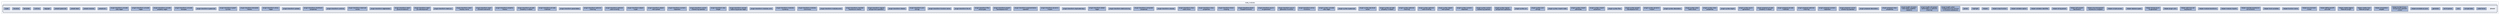 digraph "pkiclassroomrescheduler/src/main/frontend/node_modules/@babel"
{
 // LATEX_PDF_SIZE
  bgcolor="transparent";
  edge [fontname=Helvetica,fontsize=10,labelfontname=Helvetica,labelfontsize=10];
  node [fontname=Helvetica,fontsize=10,shape=box,height=0.2,width=0.4];
  compound=true
  subgraph clusterdir_72953eda66ccb3a2722c28e1c3e6c23b {
    graph [ bgcolor="#edf0f7", pencolor="grey50", label="node_modules", fontname=Helvetica,fontsize=10 style="filled,dashed", URL="dir_72953eda66ccb3a2722c28e1c3e6c23b.html",tooltip=""]
  subgraph clusterdir_bc8070c8b402176472541bb6f0cba6df {
    graph [ bgcolor="#edf0f7", pencolor="grey25", label="", fontname=Helvetica,fontsize=10 style="filled,bold", URL="dir_bc8070c8b402176472541bb6f0cba6df.html",tooltip=""]
    dir_bc8070c8b402176472541bb6f0cba6df [shape=plaintext, label="@babel"];
  dir_638405b8b532917b7e30e543527e7bd1 [label="code-frame", fillcolor="#a2b4d6", color="grey25", style="filled", URL="dir_638405b8b532917b7e30e543527e7bd1.html",tooltip=""];
  dir_4138db50b683ce784be39bea31282179 [label="compat-data", fillcolor="#a2b4d6", color="grey25", style="filled", URL="dir_4138db50b683ce784be39bea31282179.html",tooltip=""];
  dir_00d4c8d8bbf3791bd4d0ca61cea06a78 [label="core", fillcolor="#a2b4d6", color="grey25", style="filled", URL="dir_00d4c8d8bbf3791bd4d0ca61cea06a78.html",tooltip=""];
  dir_526368fe134fe3969c7355dfec6eefe2 [label="eslint-parser", fillcolor="#a2b4d6", color="grey25", style="filled", URL="dir_526368fe134fe3969c7355dfec6eefe2.html",tooltip=""];
  dir_c18fed8aa59f21c6e65a98257ec8652a [label="generator", fillcolor="#a2b4d6", color="grey25", style="filled", URL="dir_c18fed8aa59f21c6e65a98257ec8652a.html",tooltip=""];
  dir_5e69c0bc86992aa6151f3eba15c4977d [label="helper-annotate-as-pure", fillcolor="#a2b4d6", color="grey25", style="filled", URL="dir_5e69c0bc86992aa6151f3eba15c4977d.html",tooltip=""];
  dir_715e534db8237bd0ca31885ba2432e35 [label="helper-builder-binary\l-assignment-operator\l-visitor", fillcolor="#a2b4d6", color="grey25", style="filled", URL="dir_715e534db8237bd0ca31885ba2432e35.html",tooltip=""];
  dir_de465b81b49a09d40610b4e81225e684 [label="helper-compilation\l-targets", fillcolor="#a2b4d6", color="grey25", style="filled", URL="dir_de465b81b49a09d40610b4e81225e684.html",tooltip=""];
  dir_334e49fa8245a723a6eaa8effffbed4b [label="helper-create-class\l-features-plugin", fillcolor="#a2b4d6", color="grey25", style="filled", URL="dir_334e49fa8245a723a6eaa8effffbed4b.html",tooltip=""];
  dir_3ee523c6038cb977675879c670a80b9d [label="helper-create-regexp\l-features-plugin", fillcolor="#a2b4d6", color="grey25", style="filled", URL="dir_3ee523c6038cb977675879c670a80b9d.html",tooltip=""];
  dir_3367ece5e4d2591f416799e8fcf73f33 [label="helper-define-polyfill\l-provider", fillcolor="#a2b4d6", color="grey25", style="filled", URL="dir_3367ece5e4d2591f416799e8fcf73f33.html",tooltip=""];
  dir_f59b529fca65d55a0ef4e5bed6af68f6 [label="helper-environment\l-visitor", fillcolor="#a2b4d6", color="grey25", style="filled", URL="dir_f59b529fca65d55a0ef4e5bed6af68f6.html",tooltip=""];
  dir_b0037840116fb08baed568e4f0f1f144 [label="helper-function-name", fillcolor="#a2b4d6", color="grey25", style="filled", URL="dir_b0037840116fb08baed568e4f0f1f144.html",tooltip=""];
  dir_749abd265d99b050a3b765c61529199d [label="helper-hoist-variables", fillcolor="#a2b4d6", color="grey25", style="filled", URL="dir_749abd265d99b050a3b765c61529199d.html",tooltip=""];
  dir_6d8c5bca0576573aa20b549832f881bf [label="helper-member-expression\l-to-functions", fillcolor="#a2b4d6", color="grey25", style="filled", URL="dir_6d8c5bca0576573aa20b549832f881bf.html",tooltip=""];
  dir_e9ecc4b43d2b33931f85fd8fdfbfa306 [label="helper-module-imports", fillcolor="#a2b4d6", color="grey25", style="filled", URL="dir_e9ecc4b43d2b33931f85fd8fdfbfa306.html",tooltip=""];
  dir_385d8384f1b09c6bdd6531c4732dc069 [label="helper-module-transforms", fillcolor="#a2b4d6", color="grey25", style="filled", URL="dir_385d8384f1b09c6bdd6531c4732dc069.html",tooltip=""];
  dir_7155278023545648415fc5e32e8d4246 [label="helper-optimise-call\l-expression", fillcolor="#a2b4d6", color="grey25", style="filled", URL="dir_7155278023545648415fc5e32e8d4246.html",tooltip=""];
  dir_607b46befc51345af7165fedf9c5a87b [label="helper-plugin-utils", fillcolor="#a2b4d6", color="grey25", style="filled", URL="dir_607b46befc51345af7165fedf9c5a87b.html",tooltip=""];
  dir_726f2bf4aa1c83187226f3e11834c2c7 [label="helper-remap-async\l-to-generator", fillcolor="#a2b4d6", color="grey25", style="filled", URL="dir_726f2bf4aa1c83187226f3e11834c2c7.html",tooltip=""];
  dir_acd02292d715b3a2c8c75b2aa798bd60 [label="helper-replace-supers", fillcolor="#a2b4d6", color="grey25", style="filled", URL="dir_acd02292d715b3a2c8c75b2aa798bd60.html",tooltip=""];
  dir_edae8437004c5f0b6c5c9c3aef94352a [label="helper-simple-access", fillcolor="#a2b4d6", color="grey25", style="filled", URL="dir_edae8437004c5f0b6c5c9c3aef94352a.html",tooltip=""];
  dir_5e109cf9414f2bc70843bf7393c89fa7 [label="helper-skip-transparent\l-expression-wrappers", fillcolor="#a2b4d6", color="grey25", style="filled", URL="dir_5e109cf9414f2bc70843bf7393c89fa7.html",tooltip=""];
  dir_a47ad6b8af029359ac464a5d25d87869 [label="helper-split-export\l-declaration", fillcolor="#a2b4d6", color="grey25", style="filled", URL="dir_a47ad6b8af029359ac464a5d25d87869.html",tooltip=""];
  dir_771110f6f2d346d802deb1d74d8603e7 [label="helper-string-parser", fillcolor="#a2b4d6", color="grey25", style="filled", URL="dir_771110f6f2d346d802deb1d74d8603e7.html",tooltip=""];
  dir_07d024f739ae82fc83cf3593a5d9d63c [label="helper-validator-identifier", fillcolor="#a2b4d6", color="grey25", style="filled", URL="dir_07d024f739ae82fc83cf3593a5d9d63c.html",tooltip=""];
  dir_0fb58dc50d0316c40c2f20d4e71726d3 [label="helper-validator-option", fillcolor="#a2b4d6", color="grey25", style="filled", URL="dir_0fb58dc50d0316c40c2f20d4e71726d3.html",tooltip=""];
  dir_970fce0a06c0bb3af7fd473ae763087e [label="helper-wrap-function", fillcolor="#a2b4d6", color="grey25", style="filled", URL="dir_970fce0a06c0bb3af7fd473ae763087e.html",tooltip=""];
  dir_153cf18641f24fbc5eed4b2aa9f37e77 [label="helpers", fillcolor="#a2b4d6", color="grey25", style="filled", URL="dir_153cf18641f24fbc5eed4b2aa9f37e77.html",tooltip=""];
  dir_e131cc27bd8233075e036b85b7084697 [label="highlight", fillcolor="#a2b4d6", color="grey25", style="filled", URL="dir_e131cc27bd8233075e036b85b7084697.html",tooltip=""];
  dir_ea2b461b244295b0e7c84d0f7ca3826c [label="parser", fillcolor="#a2b4d6", color="grey25", style="filled", URL="dir_ea2b461b244295b0e7c84d0f7ca3826c.html",tooltip=""];
  dir_950a4357aa2e573784565bd0157e7178 [label="plugin-bugfix-safari\l-id-destructuring-collision\l-in-function-expression", fillcolor="#a2b4d6", color="grey25", style="filled", URL="dir_950a4357aa2e573784565bd0157e7178.html",tooltip=""];
  dir_ecc04e68d2de0204f90c9c8a65322db1 [label="plugin-bugfix-v8-spread\l-parameters-in-optional\l-chaining", fillcolor="#a2b4d6", color="grey25", style="filled", URL="dir_ecc04e68d2de0204f90c9c8a65322db1.html",tooltip=""];
  dir_b6fed1664dd7cf1fcf0b41a26ab20fc9 [label="plugin-bugfix-v8-static\l-class-fields-redefine\l-readonly", fillcolor="#a2b4d6", color="grey25", style="filled", URL="dir_b6fed1664dd7cf1fcf0b41a26ab20fc9.html",tooltip=""];
  dir_580f4ff2b4e50d94005d3bd4ac819292 [label="plugin-proposal-class\l-properties", fillcolor="#a2b4d6", color="grey25", style="filled", URL="dir_580f4ff2b4e50d94005d3bd4ac819292.html",tooltip=""];
  dir_db8510a850ccac17e476a35e5254e774 [label="plugin-proposal-decorators", fillcolor="#a2b4d6", color="grey25", style="filled", URL="dir_db8510a850ccac17e476a35e5254e774.html",tooltip=""];
  dir_9ba5622bc8b23c2c58abaf7caddbea22 [label="plugin-proposal-nullish\l-coalescing-operator", fillcolor="#a2b4d6", color="grey25", style="filled", URL="dir_9ba5622bc8b23c2c58abaf7caddbea22.html",tooltip=""];
  dir_ae95e189db614f00eab990c39536f671 [label="plugin-proposal-numeric\l-separator", fillcolor="#a2b4d6", color="grey25", style="filled", URL="dir_ae95e189db614f00eab990c39536f671.html",tooltip=""];
  dir_0e8978006b4993d6c1d657e7f22eb360 [label="plugin-proposal-optional\l-chaining", fillcolor="#a2b4d6", color="grey25", style="filled", URL="dir_0e8978006b4993d6c1d657e7f22eb360.html",tooltip=""];
  dir_ee0fb76f5136f4a03e2c2542d1755b6a [label="plugin-proposal-private\l-methods", fillcolor="#a2b4d6", color="grey25", style="filled", URL="dir_ee0fb76f5136f4a03e2c2542d1755b6a.html",tooltip=""];
  dir_8b19efd8f12da11e6d5a883665c1dd0a [label="plugin-proposal-private\l-property-in-object", fillcolor="#a2b4d6", color="grey25", style="filled", URL="dir_8b19efd8f12da11e6d5a883665c1dd0a.html",tooltip=""];
  dir_be2c79dfec4ea8c983736efb641cfa0f [label="plugin-syntax-async\l-generators", fillcolor="#a2b4d6", color="grey25", style="filled", URL="dir_be2c79dfec4ea8c983736efb641cfa0f.html",tooltip=""];
  dir_fe7cd182fbd33099fbab145c57deafbe [label="plugin-syntax-bigint", fillcolor="#a2b4d6", color="grey25", style="filled", URL="dir_fe7cd182fbd33099fbab145c57deafbe.html",tooltip=""];
  dir_c5a6bf5fec290be98ee7ab9307c010bb [label="plugin-syntax-class\l-properties", fillcolor="#a2b4d6", color="grey25", style="filled", URL="dir_c5a6bf5fec290be98ee7ab9307c010bb.html",tooltip=""];
  dir_0518213f6802b5d813baefea608b7792 [label="plugin-syntax-class\l-static-block", fillcolor="#a2b4d6", color="grey25", style="filled", URL="dir_0518213f6802b5d813baefea608b7792.html",tooltip=""];
  dir_ebdb22017dd82362e25605d4f1257b65 [label="plugin-syntax-decorators", fillcolor="#a2b4d6", color="grey25", style="filled", URL="dir_ebdb22017dd82362e25605d4f1257b65.html",tooltip=""];
  dir_f3d8fe95a65e7707bf3c7867ba3c7fb1 [label="plugin-syntax-dynamic\l-import", fillcolor="#a2b4d6", color="grey25", style="filled", URL="dir_f3d8fe95a65e7707bf3c7867ba3c7fb1.html",tooltip=""];
  dir_29bfde106c413eae8dc59dab4f8927bc [label="plugin-syntax-export\l-namespace-from", fillcolor="#a2b4d6", color="grey25", style="filled", URL="dir_29bfde106c413eae8dc59dab4f8927bc.html",tooltip=""];
  dir_9573b1c586c9cefeb0691c7452222113 [label="plugin-syntax-flow", fillcolor="#a2b4d6", color="grey25", style="filled", URL="dir_9573b1c586c9cefeb0691c7452222113.html",tooltip=""];
  dir_cb62c952b037b816fc7bec39e4f2b68a [label="plugin-syntax-import\l-assertions", fillcolor="#a2b4d6", color="grey25", style="filled", URL="dir_cb62c952b037b816fc7bec39e4f2b68a.html",tooltip=""];
  dir_c99dde1b19d29c48eb026376ec54ed00 [label="plugin-syntax-import\l-attributes", fillcolor="#a2b4d6", color="grey25", style="filled", URL="dir_c99dde1b19d29c48eb026376ec54ed00.html",tooltip=""];
  dir_07659f5d23d54368d8d55012906a4629 [label="plugin-syntax-import-meta", fillcolor="#a2b4d6", color="grey25", style="filled", URL="dir_07659f5d23d54368d8d55012906a4629.html",tooltip=""];
  dir_4e182bbf4dc365b7e13456677cbaf8f8 [label="plugin-syntax-json\l-strings", fillcolor="#a2b4d6", color="grey25", style="filled", URL="dir_4e182bbf4dc365b7e13456677cbaf8f8.html",tooltip=""];
  dir_08903297e7555f5228f9e4bddc5546a6 [label="plugin-syntax-jsx", fillcolor="#a2b4d6", color="grey25", style="filled", URL="dir_08903297e7555f5228f9e4bddc5546a6.html",tooltip=""];
  dir_312eae1a069a721c42a338700b3e6a2a [label="plugin-syntax-logical\l-assignment-operators", fillcolor="#a2b4d6", color="grey25", style="filled", URL="dir_312eae1a069a721c42a338700b3e6a2a.html",tooltip=""];
  dir_ccdf84e1767a55339c469af66df9634a [label="plugin-syntax-nullish\l-coalescing-operator", fillcolor="#a2b4d6", color="grey25", style="filled", URL="dir_ccdf84e1767a55339c469af66df9634a.html",tooltip=""];
  dir_2575d0d1e47ee4d244b03a58af7555c6 [label="plugin-syntax-numeric\l-separator", fillcolor="#a2b4d6", color="grey25", style="filled", URL="dir_2575d0d1e47ee4d244b03a58af7555c6.html",tooltip=""];
  dir_e63775bcd9f4471a06edcc6bacbd249f [label="plugin-syntax-object\l-rest-spread", fillcolor="#a2b4d6", color="grey25", style="filled", URL="dir_e63775bcd9f4471a06edcc6bacbd249f.html",tooltip=""];
  dir_d2d95bf4b1fb92f307af76bc67711f18 [label="plugin-syntax-optional\l-catch-binding", fillcolor="#a2b4d6", color="grey25", style="filled", URL="dir_d2d95bf4b1fb92f307af76bc67711f18.html",tooltip=""];
  dir_00edf71bb2ff6e04eaa599dd82720a4d [label="plugin-syntax-optional\l-chaining", fillcolor="#a2b4d6", color="grey25", style="filled", URL="dir_00edf71bb2ff6e04eaa599dd82720a4d.html",tooltip=""];
  dir_b97de5912592c86feb3e67fc2453d885 [label="plugin-syntax-private\l-property-in-object", fillcolor="#a2b4d6", color="grey25", style="filled", URL="dir_b97de5912592c86feb3e67fc2453d885.html",tooltip=""];
  dir_6432d2843baa537f4a5f701dbb4d22a9 [label="plugin-syntax-top-level\l-await", fillcolor="#a2b4d6", color="grey25", style="filled", URL="dir_6432d2843baa537f4a5f701dbb4d22a9.html",tooltip=""];
  dir_3c634e9912d4eeabf030d4bed0005006 [label="plugin-syntax-typescript", fillcolor="#a2b4d6", color="grey25", style="filled", URL="dir_3c634e9912d4eeabf030d4bed0005006.html",tooltip=""];
  dir_d7c8c83dc1cf231b9269c067e90d385a [label="plugin-syntax-unicode\l-sets-regex", fillcolor="#a2b4d6", color="grey25", style="filled", URL="dir_d7c8c83dc1cf231b9269c067e90d385a.html",tooltip=""];
  dir_2c403598a527e20a9d9007b961fe6715 [label="plugin-transform-arrow\l-functions", fillcolor="#a2b4d6", color="grey25", style="filled", URL="dir_2c403598a527e20a9d9007b961fe6715.html",tooltip=""];
  dir_eac617e2e8a893ef03216dd5589f2b13 [label="plugin-transform-async\l-generator-functions", fillcolor="#a2b4d6", color="grey25", style="filled", URL="dir_eac617e2e8a893ef03216dd5589f2b13.html",tooltip=""];
  dir_25b26bcb04a0a482cb80c1b26ada60cd [label="plugin-transform-async\l-to-generator", fillcolor="#a2b4d6", color="grey25", style="filled", URL="dir_25b26bcb04a0a482cb80c1b26ada60cd.html",tooltip=""];
  dir_782d9060ac9515e9b27d2a7e9f29a727 [label="plugin-transform-block\l-scoped-functions", fillcolor="#a2b4d6", color="grey25", style="filled", URL="dir_782d9060ac9515e9b27d2a7e9f29a727.html",tooltip=""];
  dir_3938b8812d0409d7e6fd10102564f551 [label="plugin-transform-block\l-scoping", fillcolor="#a2b4d6", color="grey25", style="filled", URL="dir_3938b8812d0409d7e6fd10102564f551.html",tooltip=""];
  dir_6e309834de14ce73d6c645601ef281e3 [label="plugin-transform-class\l-properties", fillcolor="#a2b4d6", color="grey25", style="filled", URL="dir_6e309834de14ce73d6c645601ef281e3.html",tooltip=""];
  dir_52e7595006253cb6148a3ee0c1af41d9 [label="plugin-transform-class\l-static-block", fillcolor="#a2b4d6", color="grey25", style="filled", URL="dir_52e7595006253cb6148a3ee0c1af41d9.html",tooltip=""];
  dir_fe905d9b4c1f5e403880563cd0079fae [label="plugin-transform-classes", fillcolor="#a2b4d6", color="grey25", style="filled", URL="dir_fe905d9b4c1f5e403880563cd0079fae.html",tooltip=""];
  dir_704e10aea148e2dd27c99bcf111593e0 [label="plugin-transform-computed\l-properties", fillcolor="#a2b4d6", color="grey25", style="filled", URL="dir_704e10aea148e2dd27c99bcf111593e0.html",tooltip=""];
  dir_69e3ddb41315c1e6ef2d494711df6763 [label="plugin-transform-destructuring", fillcolor="#a2b4d6", color="grey25", style="filled", URL="dir_69e3ddb41315c1e6ef2d494711df6763.html",tooltip=""];
  dir_4ac6419c8049453049f8cb1f5d78e14b [label="plugin-transform-dotall\l-regex", fillcolor="#a2b4d6", color="grey25", style="filled", URL="dir_4ac6419c8049453049f8cb1f5d78e14b.html",tooltip=""];
  dir_74d9754e7349f28bfcf1019dd9d549b4 [label="plugin-transform-duplicate-keys", fillcolor="#a2b4d6", color="grey25", style="filled", URL="dir_74d9754e7349f28bfcf1019dd9d549b4.html",tooltip=""];
  dir_30355f6f424d79377ff7a7157deffb73 [label="plugin-transform-dynamic\l-import", fillcolor="#a2b4d6", color="grey25", style="filled", URL="dir_30355f6f424d79377ff7a7157deffb73.html",tooltip=""];
  dir_6d04e94b29b644eb744da08605aac774 [label="plugin-transform-exponentiation\l-operator", fillcolor="#a2b4d6", color="grey25", style="filled", URL="dir_6d04e94b29b644eb744da08605aac774.html",tooltip=""];
  dir_fb378cb342ce182e19bbe77119950799 [label="plugin-transform-export\l-namespace-from", fillcolor="#a2b4d6", color="grey25", style="filled", URL="dir_fb378cb342ce182e19bbe77119950799.html",tooltip=""];
  dir_194053684b622d3b70a3279eb145f550 [label="plugin-transform-flow\l-strip-types", fillcolor="#a2b4d6", color="grey25", style="filled", URL="dir_194053684b622d3b70a3279eb145f550.html",tooltip=""];
  dir_122f663e8d3effa2e0ca15903753c6de [label="plugin-transform-for-of", fillcolor="#a2b4d6", color="grey25", style="filled", URL="dir_122f663e8d3effa2e0ca15903753c6de.html",tooltip=""];
  dir_cd8ee571eb1c34a55394cf09fd5aac60 [label="plugin-transform-function-name", fillcolor="#a2b4d6", color="grey25", style="filled", URL="dir_cd8ee571eb1c34a55394cf09fd5aac60.html",tooltip=""];
  dir_51e35cb8a13cb7b7654674d41c9941d4 [label="plugin-transform-json\l-strings", fillcolor="#a2b4d6", color="grey25", style="filled", URL="dir_51e35cb8a13cb7b7654674d41c9941d4.html",tooltip=""];
  dir_23284d93c7c788ed2f2266381081e6fd [label="plugin-transform-literals", fillcolor="#a2b4d6", color="grey25", style="filled", URL="dir_23284d93c7c788ed2f2266381081e6fd.html",tooltip=""];
  dir_a4b94686757ace193cc277ffe09af01d [label="plugin-transform-logical\l-assignment-operators", fillcolor="#a2b4d6", color="grey25", style="filled", URL="dir_a4b94686757ace193cc277ffe09af01d.html",tooltip=""];
  dir_d59da3341d039db8fe9f4741e06c3b23 [label="plugin-transform-member\l-expression-literals", fillcolor="#a2b4d6", color="grey25", style="filled", URL="dir_d59da3341d039db8fe9f4741e06c3b23.html",tooltip=""];
  dir_6618429c4cb6890a754d503db4eb8227 [label="plugin-transform-modules-amd", fillcolor="#a2b4d6", color="grey25", style="filled", URL="dir_6618429c4cb6890a754d503db4eb8227.html",tooltip=""];
  dir_bb879d7d6cf3b60b3196b58c8da8a526 [label="plugin-transform-modules\l-commonjs", fillcolor="#a2b4d6", color="grey25", style="filled", URL="dir_bb879d7d6cf3b60b3196b58c8da8a526.html",tooltip=""];
  dir_a812613b4343cb23941826493f36d9bf [label="plugin-transform-modules\l-systemjs", fillcolor="#a2b4d6", color="grey25", style="filled", URL="dir_a812613b4343cb23941826493f36d9bf.html",tooltip=""];
  dir_27577f4a7531d82e69ffa7f83a8e0cf3 [label="plugin-transform-modules-umd", fillcolor="#a2b4d6", color="grey25", style="filled", URL="dir_27577f4a7531d82e69ffa7f83a8e0cf3.html",tooltip=""];
  dir_00b94bac6045b8dcde80432191e7d1e8 [label="plugin-transform-named\l-capturing-groups-regex", fillcolor="#a2b4d6", color="grey25", style="filled", URL="dir_00b94bac6045b8dcde80432191e7d1e8.html",tooltip=""];
  dir_6bc9519852ed58df6382866f09476d2a [label="plugin-transform-new\l-target", fillcolor="#a2b4d6", color="grey25", style="filled", URL="dir_6bc9519852ed58df6382866f09476d2a.html",tooltip=""];
  dir_fb634e9325337d48492460c30b553c8c [label="plugin-transform-nullish\l-coalescing-operator", fillcolor="#a2b4d6", color="grey25", style="filled", URL="dir_fb634e9325337d48492460c30b553c8c.html",tooltip=""];
  dir_345a8d0d9815275c0c99d56733052ee3 [label="plugin-transform-numeric\l-separator", fillcolor="#a2b4d6", color="grey25", style="filled", URL="dir_345a8d0d9815275c0c99d56733052ee3.html",tooltip=""];
  dir_2c93636ca5c476be0a5ef8a0e5ecad52 [label="plugin-transform-object\l-rest-spread", fillcolor="#a2b4d6", color="grey25", style="filled", URL="dir_2c93636ca5c476be0a5ef8a0e5ecad52.html",tooltip=""];
  dir_455042c568c76f3193f13a451ec27122 [label="plugin-transform-object\l-super", fillcolor="#a2b4d6", color="grey25", style="filled", URL="dir_455042c568c76f3193f13a451ec27122.html",tooltip=""];
  dir_d2c8036b32469e1afa84e3d99922f300 [label="plugin-transform-optional\l-catch-binding", fillcolor="#a2b4d6", color="grey25", style="filled", URL="dir_d2c8036b32469e1afa84e3d99922f300.html",tooltip=""];
  dir_1a3cf5e348e1e0580681f62bcb879d8d [label="plugin-transform-optional\l-chaining", fillcolor="#a2b4d6", color="grey25", style="filled", URL="dir_1a3cf5e348e1e0580681f62bcb879d8d.html",tooltip=""];
  dir_405e186c52103eb87d5e004ebed91502 [label="plugin-transform-parameters", fillcolor="#a2b4d6", color="grey25", style="filled", URL="dir_405e186c52103eb87d5e004ebed91502.html",tooltip=""];
  dir_50aa4e80c75d5a0ceecadf48c6e48700 [label="plugin-transform-private\l-methods", fillcolor="#a2b4d6", color="grey25", style="filled", URL="dir_50aa4e80c75d5a0ceecadf48c6e48700.html",tooltip=""];
  dir_41bf25d2bca7f0292f36837d2899c14b [label="plugin-transform-private\l-property-in-object", fillcolor="#a2b4d6", color="grey25", style="filled", URL="dir_41bf25d2bca7f0292f36837d2899c14b.html",tooltip=""];
  dir_d55d2d03b220d74e184d73a9e6fbf880 [label="plugin-transform-property\l-literals", fillcolor="#a2b4d6", color="grey25", style="filled", URL="dir_d55d2d03b220d74e184d73a9e6fbf880.html",tooltip=""];
  dir_3cac7844d204143c788bc43b31fafca6 [label="plugin-transform-react\l-constant-elements", fillcolor="#a2b4d6", color="grey25", style="filled", URL="dir_3cac7844d204143c788bc43b31fafca6.html",tooltip=""];
  dir_c79932d4f1aa924a1f44443567b8130d [label="plugin-transform-react\l-display-name", fillcolor="#a2b4d6", color="grey25", style="filled", URL="dir_c79932d4f1aa924a1f44443567b8130d.html",tooltip=""];
  dir_ab79c4940a83aa88386da58b39c9f227 [label="plugin-transform-react-jsx", fillcolor="#a2b4d6", color="grey25", style="filled", URL="dir_ab79c4940a83aa88386da58b39c9f227.html",tooltip=""];
  dir_7ee8c48e2dc4dd95636f9eece9504b36 [label="plugin-transform-react\l-jsx-development", fillcolor="#a2b4d6", color="grey25", style="filled", URL="dir_7ee8c48e2dc4dd95636f9eece9504b36.html",tooltip=""];
  dir_9698cc2a77d4d006e8c2e11d1ed3fe24 [label="plugin-transform-react\l-pure-annotations", fillcolor="#a2b4d6", color="grey25", style="filled", URL="dir_9698cc2a77d4d006e8c2e11d1ed3fe24.html",tooltip=""];
  dir_6db3993e2b89097ef62e6a4b56d69951 [label="plugin-transform-regenerator", fillcolor="#a2b4d6", color="grey25", style="filled", URL="dir_6db3993e2b89097ef62e6a4b56d69951.html",tooltip=""];
  dir_89a21efe3d7d41eec1ccddd0e11a7e2d [label="plugin-transform-reserved\l-words", fillcolor="#a2b4d6", color="grey25", style="filled", URL="dir_89a21efe3d7d41eec1ccddd0e11a7e2d.html",tooltip=""];
  dir_2bcd7a2c6e3de507a7742ed62afe4c17 [label="plugin-transform-runtime", fillcolor="#a2b4d6", color="grey25", style="filled", URL="dir_2bcd7a2c6e3de507a7742ed62afe4c17.html",tooltip=""];
  dir_8306d8613a644fd710c754dc3984856c [label="plugin-transform-shorthand\l-properties", fillcolor="#a2b4d6", color="grey25", style="filled", URL="dir_8306d8613a644fd710c754dc3984856c.html",tooltip=""];
  dir_2a2569dc2cba3099c1c88f511f90697f [label="plugin-transform-spread", fillcolor="#a2b4d6", color="grey25", style="filled", URL="dir_2a2569dc2cba3099c1c88f511f90697f.html",tooltip=""];
  dir_0f953bee08f26964224ddc6a467dc7af [label="plugin-transform-sticky\l-regex", fillcolor="#a2b4d6", color="grey25", style="filled", URL="dir_0f953bee08f26964224ddc6a467dc7af.html",tooltip=""];
  dir_09ae679da5d358cff86b0700fbca5e69 [label="plugin-transform-template\l-literals", fillcolor="#a2b4d6", color="grey25", style="filled", URL="dir_09ae679da5d358cff86b0700fbca5e69.html",tooltip=""];
  dir_1d8eb9074323e8321845b372c20624d2 [label="plugin-transform-typeof\l-symbol", fillcolor="#a2b4d6", color="grey25", style="filled", URL="dir_1d8eb9074323e8321845b372c20624d2.html",tooltip=""];
  dir_a9d681ef851abfc885e9bddda1759e7d [label="plugin-transform-typescript", fillcolor="#a2b4d6", color="grey25", style="filled", URL="dir_a9d681ef851abfc885e9bddda1759e7d.html",tooltip=""];
  dir_5b41bc31c0625f85134c03d4cf62fe68 [label="plugin-transform-unicode\l-escapes", fillcolor="#a2b4d6", color="grey25", style="filled", URL="dir_5b41bc31c0625f85134c03d4cf62fe68.html",tooltip=""];
  dir_04779814f7495e0ea83a73a0d646f28e [label="plugin-transform-unicode\l-property-regex", fillcolor="#a2b4d6", color="grey25", style="filled", URL="dir_04779814f7495e0ea83a73a0d646f28e.html",tooltip=""];
  dir_fd5a553452abbec0a6132ad902bbb45b [label="plugin-transform-unicode\l-regex", fillcolor="#a2b4d6", color="grey25", style="filled", URL="dir_fd5a553452abbec0a6132ad902bbb45b.html",tooltip=""];
  dir_bf4ac027330bfa3e5b1911bc6a3dbf39 [label="plugin-transform-unicode\l-sets-regex", fillcolor="#a2b4d6", color="grey25", style="filled", URL="dir_bf4ac027330bfa3e5b1911bc6a3dbf39.html",tooltip=""];
  dir_088c6703c1f4afdfa2c7a68ea264d629 [label="preset-env", fillcolor="#a2b4d6", color="grey25", style="filled", URL="dir_088c6703c1f4afdfa2c7a68ea264d629.html",tooltip=""];
  dir_5624233e4cc5efc916a9b11087f0f220 [label="preset-modules", fillcolor="#a2b4d6", color="grey25", style="filled", URL="dir_5624233e4cc5efc916a9b11087f0f220.html",tooltip=""];
  dir_ca70b2f1270b4ed877c60c60bef2d201 [label="preset-react", fillcolor="#a2b4d6", color="grey25", style="filled", URL="dir_ca70b2f1270b4ed877c60c60bef2d201.html",tooltip=""];
  dir_fc13764ec4fd4dd76503f9c755408b39 [label="preset-typescript", fillcolor="#a2b4d6", color="grey25", style="filled", URL="dir_fc13764ec4fd4dd76503f9c755408b39.html",tooltip=""];
  dir_d218169b16872e0bbffba5693f6f10fa [label="regjsgen", fillcolor="#a2b4d6", color="grey25", style="filled", URL="dir_d218169b16872e0bbffba5693f6f10fa.html",tooltip=""];
  dir_c0d4186ecf066d284ba2f269bebe7478 [label="runtime", fillcolor="#a2b4d6", color="grey25", style="filled", URL="dir_c0d4186ecf066d284ba2f269bebe7478.html",tooltip=""];
  dir_91b64ebd4dc22330a664bbce4b207dba [label="template", fillcolor="#a2b4d6", color="grey25", style="filled", URL="dir_91b64ebd4dc22330a664bbce4b207dba.html",tooltip=""];
  dir_ace09726f8a7e27e63ca2153003c3c33 [label="traverse", fillcolor="#a2b4d6", color="grey25", style="filled", URL="dir_ace09726f8a7e27e63ca2153003c3c33.html",tooltip=""];
  dir_5af87ccac5fb28c79acb161aec472fe5 [label="types", fillcolor="#a2b4d6", color="grey25", style="filled", URL="dir_5af87ccac5fb28c79acb161aec472fe5.html",tooltip=""];
  }
  }
}
